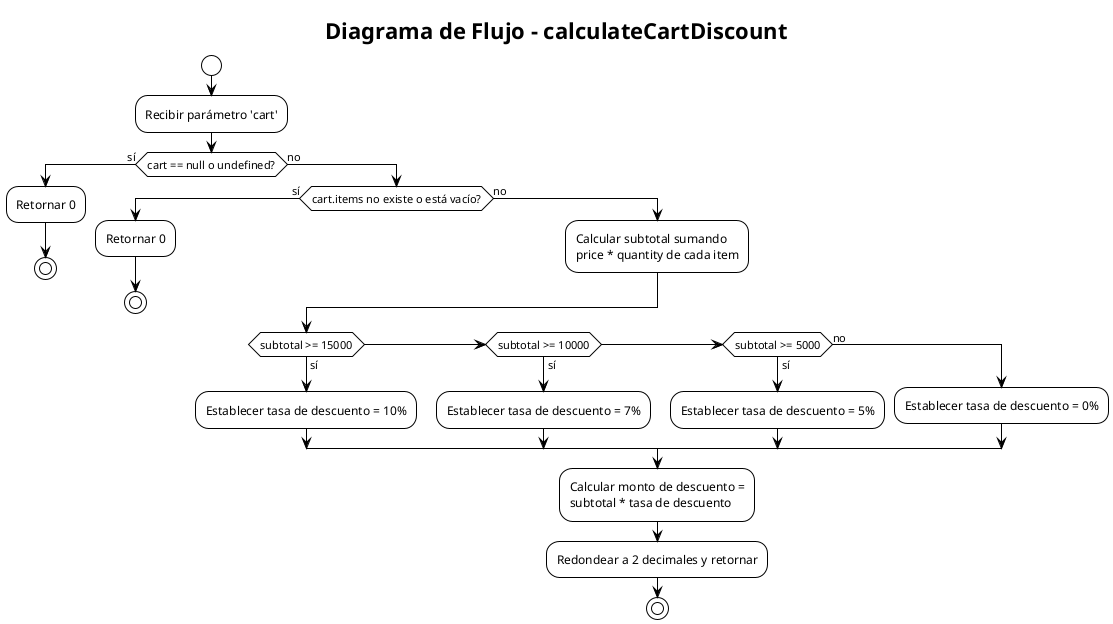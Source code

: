 @startuml PCB-A-15
!theme plain
skinparam backgroundColor white
skinparam defaultFontName Arial
skinparam defaultFontColor black
skinparam arrowColor black
skinparam shadowing false

title Diagrama de Flujo - calculateCartDiscount

start

:Recibir parámetro 'cart';

if (cart == null o undefined?) then (sí)
  :Retornar 0;
  stop
else (no)
  if (cart.items no existe o está vacío?) then (sí)
    :Retornar 0;
    stop
  else (no)
    :Calcular subtotal sumando 
    price * quantity de cada item;
    
    if (subtotal >= 15000) then (sí)
      :Establecer tasa de descuento = 10%;
    else if (subtotal >= 10000) then (sí)
      :Establecer tasa de descuento = 7%;
    else if (subtotal >= 5000) then (sí)
      :Establecer tasa de descuento = 5%;
    else (no)
      :Establecer tasa de descuento = 0%;
    endif
    
    :Calcular monto de descuento = 
    subtotal * tasa de descuento;
    
    :Redondear a 2 decimales y retornar;
    
    stop
  endif
endif

@enduml 